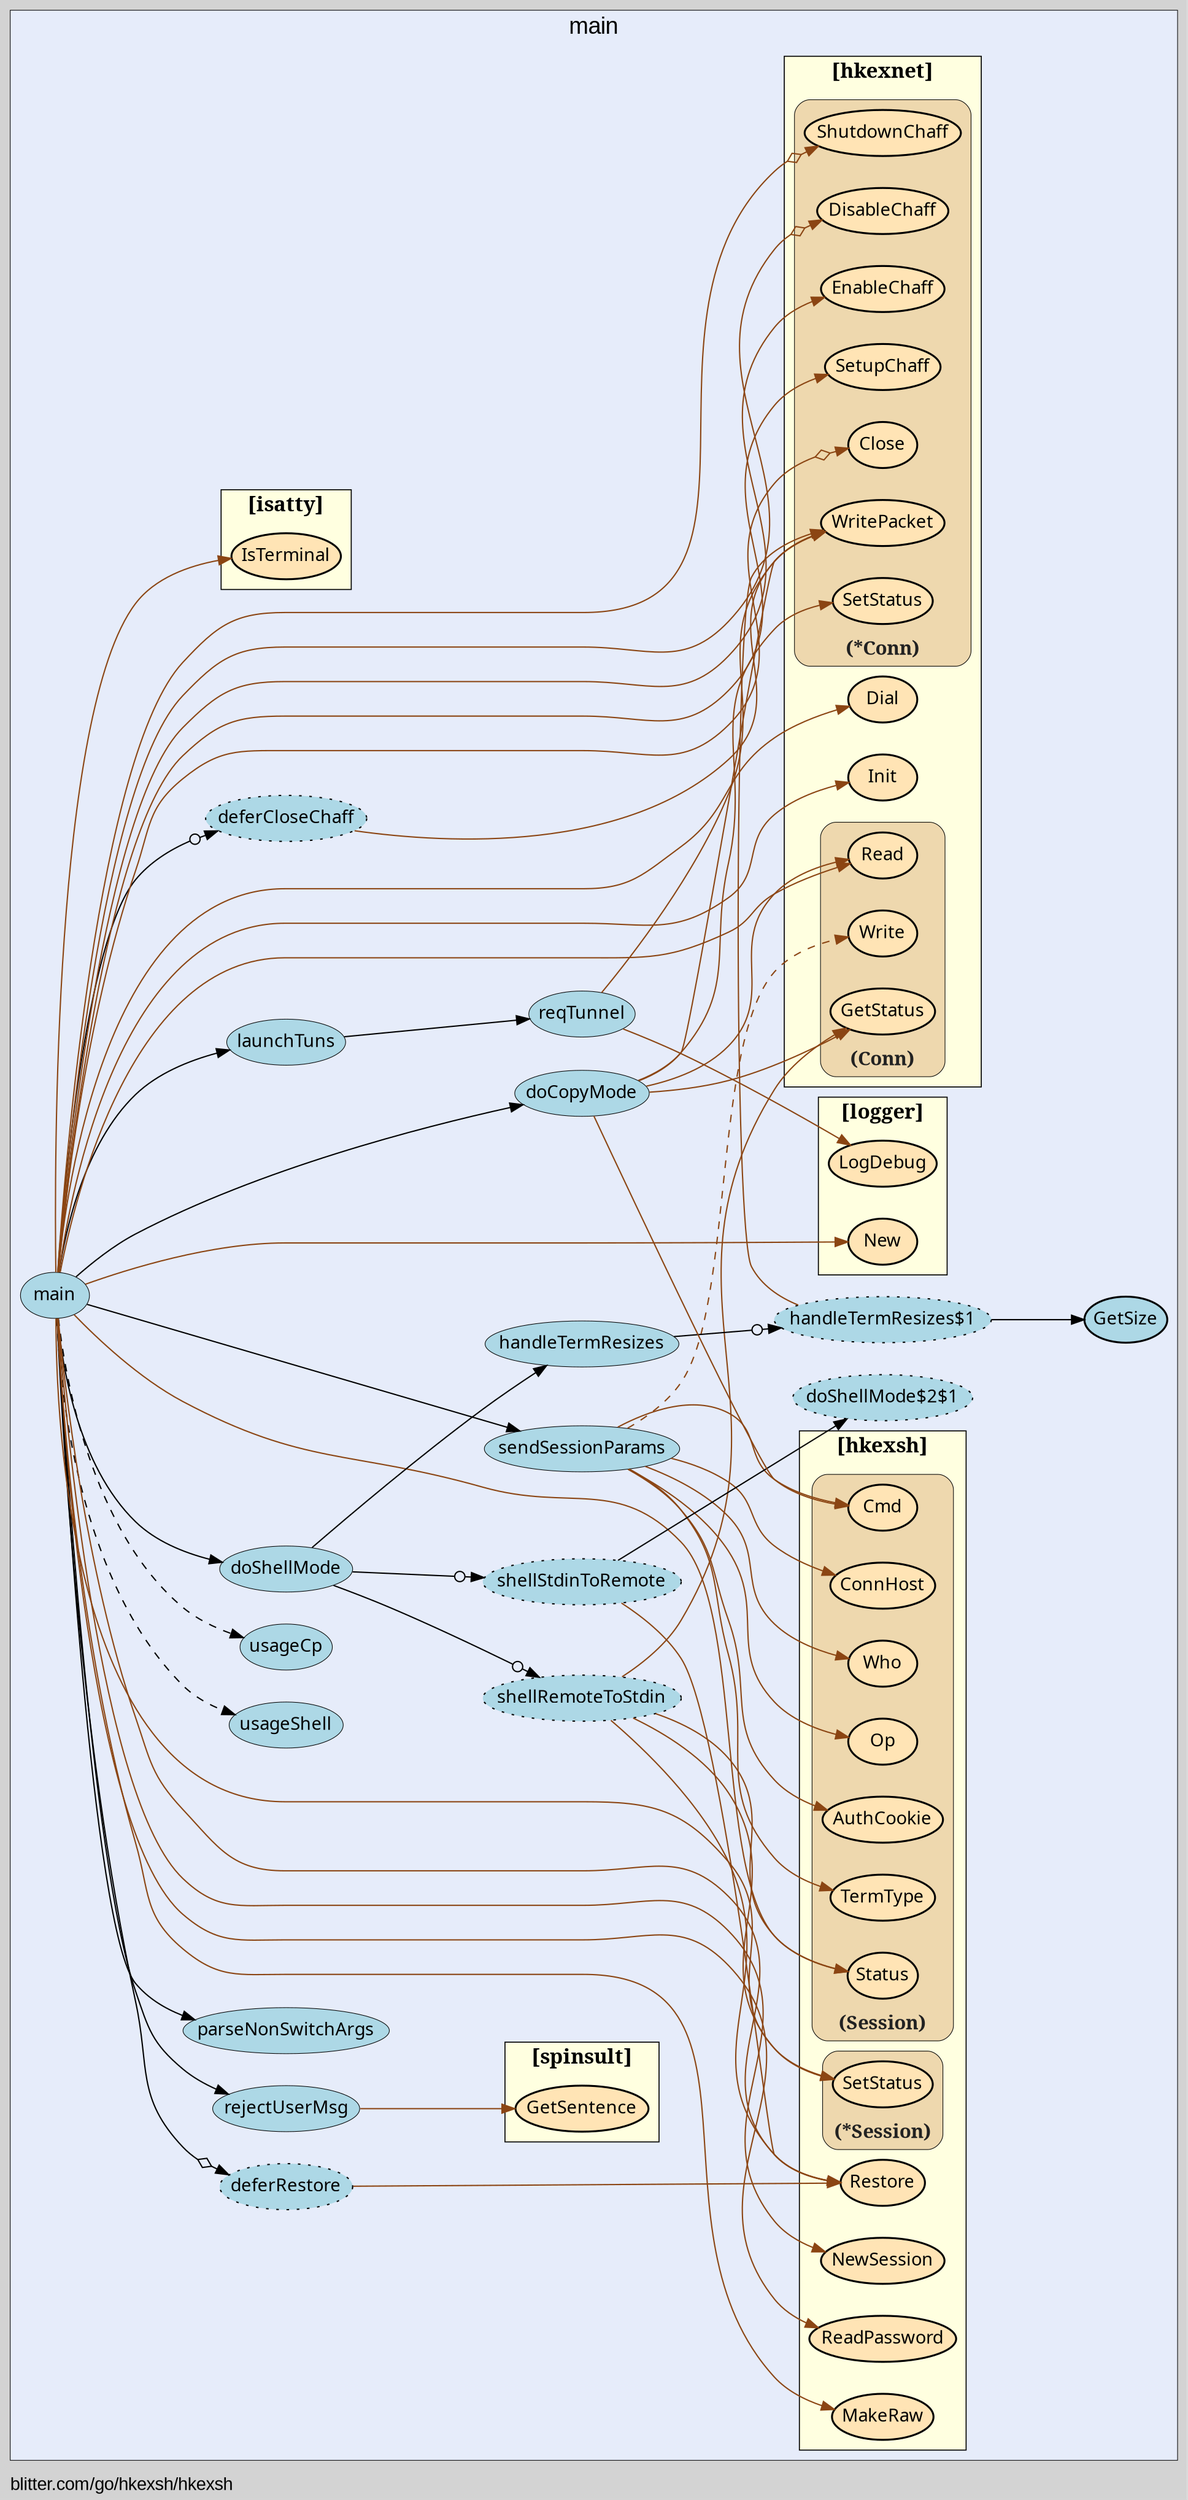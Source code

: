 digraph gocallvis {
    label="blitter.com/go/hkexsh/hkexsh";
    labeljust="l";
    fontname="Arial";
    fontsize="14";
    rankdir="LR";
    bgcolor="lightgray";
    style="solid";
    penwidth="0.5";
    pad="0.0";
    nodesep="0.35";

    node [shape="ellipse" style="filled" fillcolor="honeydew" fontname="Verdana" penwidth="1.0" margin="0.05,0.0"];
    edge [minlen="2"]

    subgraph "cluster_focus" {
        label="main";
labelloc="t";
labeljust="c";
fontsize="18";
bgcolor="#e6ecfa";
        
        "blitter.com/go/hkexsh/hkexsh.reqTunnel" [ fillcolor="lightblue" label="reqTunnel" penwidth="0.5" ]
        "blitter.com/go/hkexsh/hkexsh.launchTuns" [ fillcolor="lightblue" label="launchTuns" penwidth="0.5" ]
        "blitter.com/go/hkexsh/hkexsh.rejectUserMsg" [ penwidth="0.5" fillcolor="lightblue" label="rejectUserMsg" ]
        "blitter.com/go/hkexsh/hkexsh.main" [ fillcolor="lightblue" label="main" penwidth="0.5" ]
        "blitter.com/go/hkexsh/hkexsh.parseNonSwitchArgs" [ fillcolor="lightblue" label="parseNonSwitchArgs" penwidth="0.5" ]
        "blitter.com/go/hkexsh/hkexsh.main$1" [ fillcolor="lightblue" label="deferRestore" style="dotted,filled" ]
        "blitter.com/go/hkexsh/hkexsh.sendSessionParams" [ label="sendSessionParams" penwidth="0.5" fillcolor="lightblue" ]
        "blitter.com/go/hkexsh/hkexsh.main$2" [ fillcolor="lightblue" label="deferCloseChaff" style="dotted,filled" ]
        "blitter.com/go/hkexsh/hkexsh.doShellMode$1" [ fillcolor="lightblue" label="shellRemoteToStdin" style="dotted,filled" ]
        "blitter.com/go/hkexsh/hkexsh.doShellMode" [ penwidth="0.5" fillcolor="lightblue" label="doShellMode" ]
        "blitter.com/go/hkexsh/hkexsh.handleTermResizes$1" [ fillcolor="lightblue" label="handleTermResizes$1" style="dotted,filled" ]
        "blitter.com/go/hkexsh/hkexsh.GetSize" [ penwidth="1.5" fillcolor="lightblue" label="GetSize" ]
        "blitter.com/go/hkexsh/hkexsh.handleTermResizes" [ label="handleTermResizes" penwidth="0.5" fillcolor="lightblue" ]
        "blitter.com/go/hkexsh/hkexsh.doShellMode$2" [ fillcolor="lightblue" label="shellStdinToRemote" style="dotted,filled" ]
        "blitter.com/go/hkexsh/hkexsh.doShellMode$2$1" [ fillcolor="lightblue" label="doShellMode$2$1" style="dotted,filled" ]
        "blitter.com/go/hkexsh/hkexsh.doCopyMode" [ penwidth="0.5" fillcolor="lightblue" label="doCopyMode" ]
        "blitter.com/go/hkexsh/hkexsh.usageShell" [ fillcolor="lightblue" label="usageShell" penwidth="0.5" ]
        "blitter.com/go/hkexsh/hkexsh.usageCp" [ penwidth="0.5" fillcolor="lightblue" label="usageCp" ]
        
        subgraph "cluster_blitter.com/go/hkexsh" {
        URL="/?f=blitter.com/go/hkexsh";
tooltip="package: blitter.com/go/hkexsh";
fontname="bold";
label="[hkexsh]";
style="filled";
fillcolor="lightyellow";
rank="sink";
penwidth="0.8";
fontsize="16";
        
        "blitter.com/go/hkexsh.MakeRaw" [ fillcolor="moccasin" label="MakeRaw" penwidth="1.5" ]
        "blitter.com/go/hkexsh.Restore" [ fillcolor="moccasin" label="Restore" penwidth="1.5" ]
        "blitter.com/go/hkexsh.ReadPassword" [ fillcolor="moccasin" label="ReadPassword" penwidth="1.5" ]
        "blitter.com/go/hkexsh.NewSession" [ fillcolor="moccasin" label="NewSession" penwidth="1.5" ]
        
        subgraph "cluster_*blitter.com/go/hkexsh.Session" {
        fillcolor="wheat2";
label="(*Session)";
tooltip="type: *blitter.com/go/hkexsh.Session";
penwidth="0.5";
fontsize="15";
fontcolor="#222222";
labelloc="b";
style="rounded,filled";
        
        "(*blitter.com/go/hkexsh.Session).SetStatus" [ fillcolor="moccasin" label="SetStatus" penwidth="1.5" ]
        
    }

        subgraph "cluster_blitter.com/go/hkexsh.Session" {
        tooltip="type: blitter.com/go/hkexsh.Session";
penwidth="0.5";
fontsize="15";
fontcolor="#222222";
labelloc="b";
style="rounded,filled";
fillcolor="wheat2";
label="(Session)";
        
        "(blitter.com/go/hkexsh.Session).Op" [ fillcolor="moccasin" label="Op" penwidth="1.5" ]
        "(blitter.com/go/hkexsh.Session).Who" [ fillcolor="moccasin" label="Who" penwidth="1.5" ]
        "(blitter.com/go/hkexsh.Session).ConnHost" [ penwidth="1.5" fillcolor="moccasin" label="ConnHost" ]
        "(blitter.com/go/hkexsh.Session).TermType" [ label="TermType" penwidth="1.5" fillcolor="moccasin" ]
        "(blitter.com/go/hkexsh.Session).Cmd" [ fillcolor="moccasin" label="Cmd" penwidth="1.5" ]
        "(blitter.com/go/hkexsh.Session).AuthCookie" [ label="AuthCookie" penwidth="1.5" fillcolor="moccasin" ]
        "(blitter.com/go/hkexsh.Session).Status" [ fillcolor="moccasin" label="Status" penwidth="1.5" ]
        
    }

    }

        subgraph "cluster_blitter.com/go/hkexsh/hkexnet" {
        fontname="bold";
rank="sink";
label="[hkexnet]";
URL="/?f=blitter.com/go/hkexsh/hkexnet";
penwidth="0.8";
fontsize="16";
tooltip="package: blitter.com/go/hkexsh/hkexnet";
style="filled";
fillcolor="lightyellow";
        
        "blitter.com/go/hkexsh/hkexnet.Init" [ fillcolor="moccasin" label="Init" penwidth="1.5" ]
        "blitter.com/go/hkexsh/hkexnet.Dial" [ penwidth="1.5" fillcolor="moccasin" label="Dial" ]
        
        subgraph "cluster_*blitter.com/go/hkexsh/hkexnet.Conn" {
        label="(*Conn)";
tooltip="type: *blitter.com/go/hkexsh/hkexnet.Conn";
penwidth="0.5";
fontsize="15";
fontcolor="#222222";
labelloc="b";
style="rounded,filled";
fillcolor="wheat2";
        
        "(*blitter.com/go/hkexsh/hkexnet.Conn).WritePacket" [ label="WritePacket" penwidth="1.5" fillcolor="moccasin" ]
        "(*blitter.com/go/hkexsh/hkexnet.Conn).Close" [ fillcolor="moccasin" label="Close" penwidth="1.5" ]
        "(*blitter.com/go/hkexsh/hkexnet.Conn).SetupChaff" [ fillcolor="moccasin" label="SetupChaff" penwidth="1.5" ]
        "(*blitter.com/go/hkexsh/hkexnet.Conn).EnableChaff" [ fillcolor="moccasin" label="EnableChaff" penwidth="1.5" ]
        "(*blitter.com/go/hkexsh/hkexnet.Conn).DisableChaff" [ fillcolor="moccasin" label="DisableChaff" penwidth="1.5" ]
        "(*blitter.com/go/hkexsh/hkexnet.Conn).ShutdownChaff" [ label="ShutdownChaff" penwidth="1.5" fillcolor="moccasin" ]
        "(*blitter.com/go/hkexsh/hkexnet.Conn).SetStatus" [ fillcolor="moccasin" label="SetStatus" penwidth="1.5" ]
        
    }

        subgraph "cluster_blitter.com/go/hkexsh/hkexnet.Conn" {
        style="rounded,filled";
fillcolor="wheat2";
label="(Conn)";
tooltip="type: blitter.com/go/hkexsh/hkexnet.Conn";
penwidth="0.5";
fontsize="15";
fontcolor="#222222";
labelloc="b";
        
        "(blitter.com/go/hkexsh/hkexnet.Conn).Write" [ fillcolor="moccasin" label="Write" penwidth="1.5" ]
        "(blitter.com/go/hkexsh/hkexnet.Conn).Read" [ penwidth="1.5" fillcolor="moccasin" label="Read" ]
        "(blitter.com/go/hkexsh/hkexnet.Conn).GetStatus" [ fillcolor="moccasin" label="GetStatus" penwidth="1.5" ]
        
    }

    }

        subgraph "cluster_blitter.com/go/hkexsh/logger" {
        rank="sink";
penwidth="0.8";
fontsize="16";
fontname="bold";
label="[logger]";
URL="/?f=blitter.com/go/hkexsh/logger";
tooltip="package: blitter.com/go/hkexsh/logger";
style="filled";
fillcolor="lightyellow";
        
        "blitter.com/go/hkexsh/logger.LogDebug" [ fillcolor="moccasin" label="LogDebug" penwidth="1.5" ]
        "blitter.com/go/hkexsh/logger.New" [ penwidth="1.5" fillcolor="moccasin" label="New" ]
        
    }

        subgraph "cluster_blitter.com/go/hkexsh/spinsult" {
        label="[spinsult]";
URL="/?f=blitter.com/go/hkexsh/spinsult";
rank="sink";
fontsize="16";
style="filled";
fillcolor="lightyellow";
fontname="bold";
tooltip="package: blitter.com/go/hkexsh/spinsult";
penwidth="0.8";
        
        "blitter.com/go/hkexsh/spinsult.GetSentence" [ fillcolor="moccasin" label="GetSentence" penwidth="1.5" ]
        
    }

        subgraph "cluster_github.com/mattn/go-isatty" {
        tooltip="package: github.com/mattn/go-isatty";
fontname="bold";
rank="sink";
label="[isatty]";
URL="/?f=github.com/mattn/go-isatty";
penwidth="0.8";
fontsize="16";
style="filled";
fillcolor="lightyellow";
        
        "github.com/mattn/go-isatty.IsTerminal" [ fillcolor="moccasin" label="IsTerminal" penwidth="1.5" ]
        
    }

    }

    "blitter.com/go/hkexsh/hkexsh.reqTunnel" -> "blitter.com/go/hkexsh/logger.LogDebug" [ color="saddlebrown" ]
    "blitter.com/go/hkexsh/hkexsh.reqTunnel" -> "(*blitter.com/go/hkexsh/hkexnet.Conn).WritePacket" [ color="saddlebrown" ]
    "blitter.com/go/hkexsh/hkexsh.launchTuns" -> "blitter.com/go/hkexsh/hkexsh.reqTunnel" [  ]
    "blitter.com/go/hkexsh/hkexsh.rejectUserMsg" -> "blitter.com/go/hkexsh/spinsult.GetSentence" [ color="saddlebrown" ]
    "blitter.com/go/hkexsh/hkexsh.main" -> "blitter.com/go/hkexsh/hkexsh.parseNonSwitchArgs" [  ]
    "blitter.com/go/hkexsh/hkexsh.main" -> "blitter.com/go/hkexsh/logger.New" [ color="saddlebrown" ]
    "blitter.com/go/hkexsh/hkexsh.main" -> "blitter.com/go/hkexsh/hkexnet.Init" [ color="saddlebrown" ]
    "blitter.com/go/hkexsh/hkexsh.main" -> "blitter.com/go/hkexsh/hkexnet.Dial" [ color="saddlebrown" ]
    "blitter.com/go/hkexsh/hkexsh.main" -> "(*blitter.com/go/hkexsh/hkexnet.Conn).Close" [ arrowhead="normalnoneodiamond" color="saddlebrown" ]
    "blitter.com/go/hkexsh/hkexsh.main" -> "github.com/mattn/go-isatty.IsTerminal" [ color="saddlebrown" ]
    "blitter.com/go/hkexsh/hkexsh.main" -> "blitter.com/go/hkexsh.MakeRaw" [ color="saddlebrown" ]
    "blitter.com/go/hkexsh/hkexsh.main$1" -> "blitter.com/go/hkexsh.Restore" [ color="saddlebrown" ]
    "blitter.com/go/hkexsh/hkexsh.main" -> "blitter.com/go/hkexsh/hkexsh.main$1" [ arrowhead="normalnoneodiamond" ]
    "blitter.com/go/hkexsh/hkexsh.main" -> "blitter.com/go/hkexsh.ReadPassword" [ color="saddlebrown" ]
    "blitter.com/go/hkexsh/hkexsh.main" -> "blitter.com/go/hkexsh.NewSession" [ color="saddlebrown" ]
    "blitter.com/go/hkexsh/hkexsh.sendSessionParams" -> "(blitter.com/go/hkexsh.Session).Op" [ color="saddlebrown" ]
    "blitter.com/go/hkexsh/hkexsh.sendSessionParams" -> "(blitter.com/go/hkexsh.Session).Who" [ color="saddlebrown" ]
    "blitter.com/go/hkexsh/hkexsh.sendSessionParams" -> "(blitter.com/go/hkexsh.Session).ConnHost" [ color="saddlebrown" ]
    "blitter.com/go/hkexsh/hkexsh.sendSessionParams" -> "(blitter.com/go/hkexsh.Session).TermType" [ color="saddlebrown" ]
    "blitter.com/go/hkexsh/hkexsh.sendSessionParams" -> "(blitter.com/go/hkexsh.Session).Cmd" [ color="saddlebrown" ]
    "blitter.com/go/hkexsh/hkexsh.sendSessionParams" -> "(blitter.com/go/hkexsh.Session).AuthCookie" [ color="saddlebrown" ]
    "blitter.com/go/hkexsh/hkexsh.sendSessionParams" -> "(blitter.com/go/hkexsh/hkexnet.Conn).Write" [ style="dashed" color="saddlebrown" ]
    "blitter.com/go/hkexsh/hkexsh.main" -> "blitter.com/go/hkexsh/hkexsh.sendSessionParams" [  ]
    "blitter.com/go/hkexsh/hkexsh.main" -> "(blitter.com/go/hkexsh/hkexnet.Conn).Read" [ color="saddlebrown" ]
    "blitter.com/go/hkexsh/hkexsh.main" -> "(*blitter.com/go/hkexsh.Session).SetStatus" [ color="saddlebrown" ]
    "blitter.com/go/hkexsh/hkexsh.main" -> "blitter.com/go/hkexsh/hkexsh.rejectUserMsg" [  ]
    "blitter.com/go/hkexsh/hkexsh.main" -> "(*blitter.com/go/hkexsh/hkexnet.Conn).SetupChaff" [ color="saddlebrown" ]
    "blitter.com/go/hkexsh/hkexsh.main" -> "(*blitter.com/go/hkexsh/hkexnet.Conn).EnableChaff" [ color="saddlebrown" ]
    "blitter.com/go/hkexsh/hkexsh.main" -> "(*blitter.com/go/hkexsh/hkexnet.Conn).DisableChaff" [ arrowhead="normalnoneodiamond" color="saddlebrown" ]
    "blitter.com/go/hkexsh/hkexsh.main" -> "(*blitter.com/go/hkexsh/hkexnet.Conn).ShutdownChaff" [ color="saddlebrown" arrowhead="normalnoneodiamond" ]
    "blitter.com/go/hkexsh/hkexsh.main$2" -> "(*blitter.com/go/hkexsh/hkexnet.Conn).WritePacket" [ color="saddlebrown" ]
    "blitter.com/go/hkexsh/hkexsh.main" -> "blitter.com/go/hkexsh/hkexsh.main$2" [ arrowhead="normalnoneodot" ]
    "blitter.com/go/hkexsh/hkexsh.main" -> "blitter.com/go/hkexsh/hkexsh.launchTuns" [  ]
    "blitter.com/go/hkexsh/hkexsh.doShellMode$1" -> "blitter.com/go/hkexsh.Restore" [ color="saddlebrown" ]
    "blitter.com/go/hkexsh/hkexsh.doShellMode$1" -> "(blitter.com/go/hkexsh/hkexnet.Conn).GetStatus" [ color="saddlebrown" ]
    "blitter.com/go/hkexsh/hkexsh.doShellMode$1" -> "(*blitter.com/go/hkexsh.Session).SetStatus" [ color="saddlebrown" ]
    "blitter.com/go/hkexsh/hkexsh.doShellMode$1" -> "(blitter.com/go/hkexsh.Session).Status" [ color="saddlebrown" ]
    "blitter.com/go/hkexsh/hkexsh.doShellMode" -> "blitter.com/go/hkexsh/hkexsh.doShellMode$1" [ arrowhead="normalnoneodot" ]
    "blitter.com/go/hkexsh/hkexsh.handleTermResizes$1" -> "blitter.com/go/hkexsh/hkexsh.GetSize" [  ]
    "blitter.com/go/hkexsh/hkexsh.handleTermResizes$1" -> "(*blitter.com/go/hkexsh/hkexnet.Conn).WritePacket" [ color="saddlebrown" ]
    "blitter.com/go/hkexsh/hkexsh.handleTermResizes" -> "blitter.com/go/hkexsh/hkexsh.handleTermResizes$1" [ arrowhead="normalnoneodot" ]
    "blitter.com/go/hkexsh/hkexsh.doShellMode" -> "blitter.com/go/hkexsh/hkexsh.handleTermResizes" [  ]
    "blitter.com/go/hkexsh/hkexsh.doShellMode$2" -> "blitter.com/go/hkexsh/hkexsh.doShellMode$2$1" [  ]
    "blitter.com/go/hkexsh/hkexsh.doShellMode$2" -> "blitter.com/go/hkexsh.Restore" [ color="saddlebrown" ]
    "blitter.com/go/hkexsh/hkexsh.doShellMode" -> "blitter.com/go/hkexsh/hkexsh.doShellMode$2" [ arrowhead="normalnoneodot" ]
    "blitter.com/go/hkexsh/hkexsh.main" -> "blitter.com/go/hkexsh/hkexsh.doShellMode" [  ]
    "blitter.com/go/hkexsh/hkexsh.main" -> "(blitter.com/go/hkexsh.Session).Status" [ color="saddlebrown" ]
    "blitter.com/go/hkexsh/hkexsh.doCopyMode" -> "(blitter.com/go/hkexsh.Session).Cmd" [ color="saddlebrown" ]
    "blitter.com/go/hkexsh/hkexsh.doCopyMode" -> "(*blitter.com/go/hkexsh/hkexnet.Conn).WritePacket" [ color="saddlebrown" ]
    "blitter.com/go/hkexsh/hkexsh.doCopyMode" -> "(blitter.com/go/hkexsh/hkexnet.Conn).Read" [ color="saddlebrown" ]
    "blitter.com/go/hkexsh/hkexsh.doCopyMode" -> "(*blitter.com/go/hkexsh/hkexnet.Conn).SetStatus" [ color="saddlebrown" ]
    "blitter.com/go/hkexsh/hkexsh.doCopyMode" -> "(blitter.com/go/hkexsh/hkexnet.Conn).GetStatus" [ color="saddlebrown" ]
    "blitter.com/go/hkexsh/hkexsh.main" -> "blitter.com/go/hkexsh/hkexsh.doCopyMode" [  ]
    "blitter.com/go/hkexsh/hkexsh.main" -> "blitter.com/go/hkexsh.Restore" [ color="saddlebrown" ]
    "blitter.com/go/hkexsh/hkexsh.main" -> "blitter.com/go/hkexsh/hkexsh.usageShell" [ style="dashed" ]
    "blitter.com/go/hkexsh/hkexsh.main" -> "blitter.com/go/hkexsh/hkexsh.usageCp" [ style="dashed" ]
}
